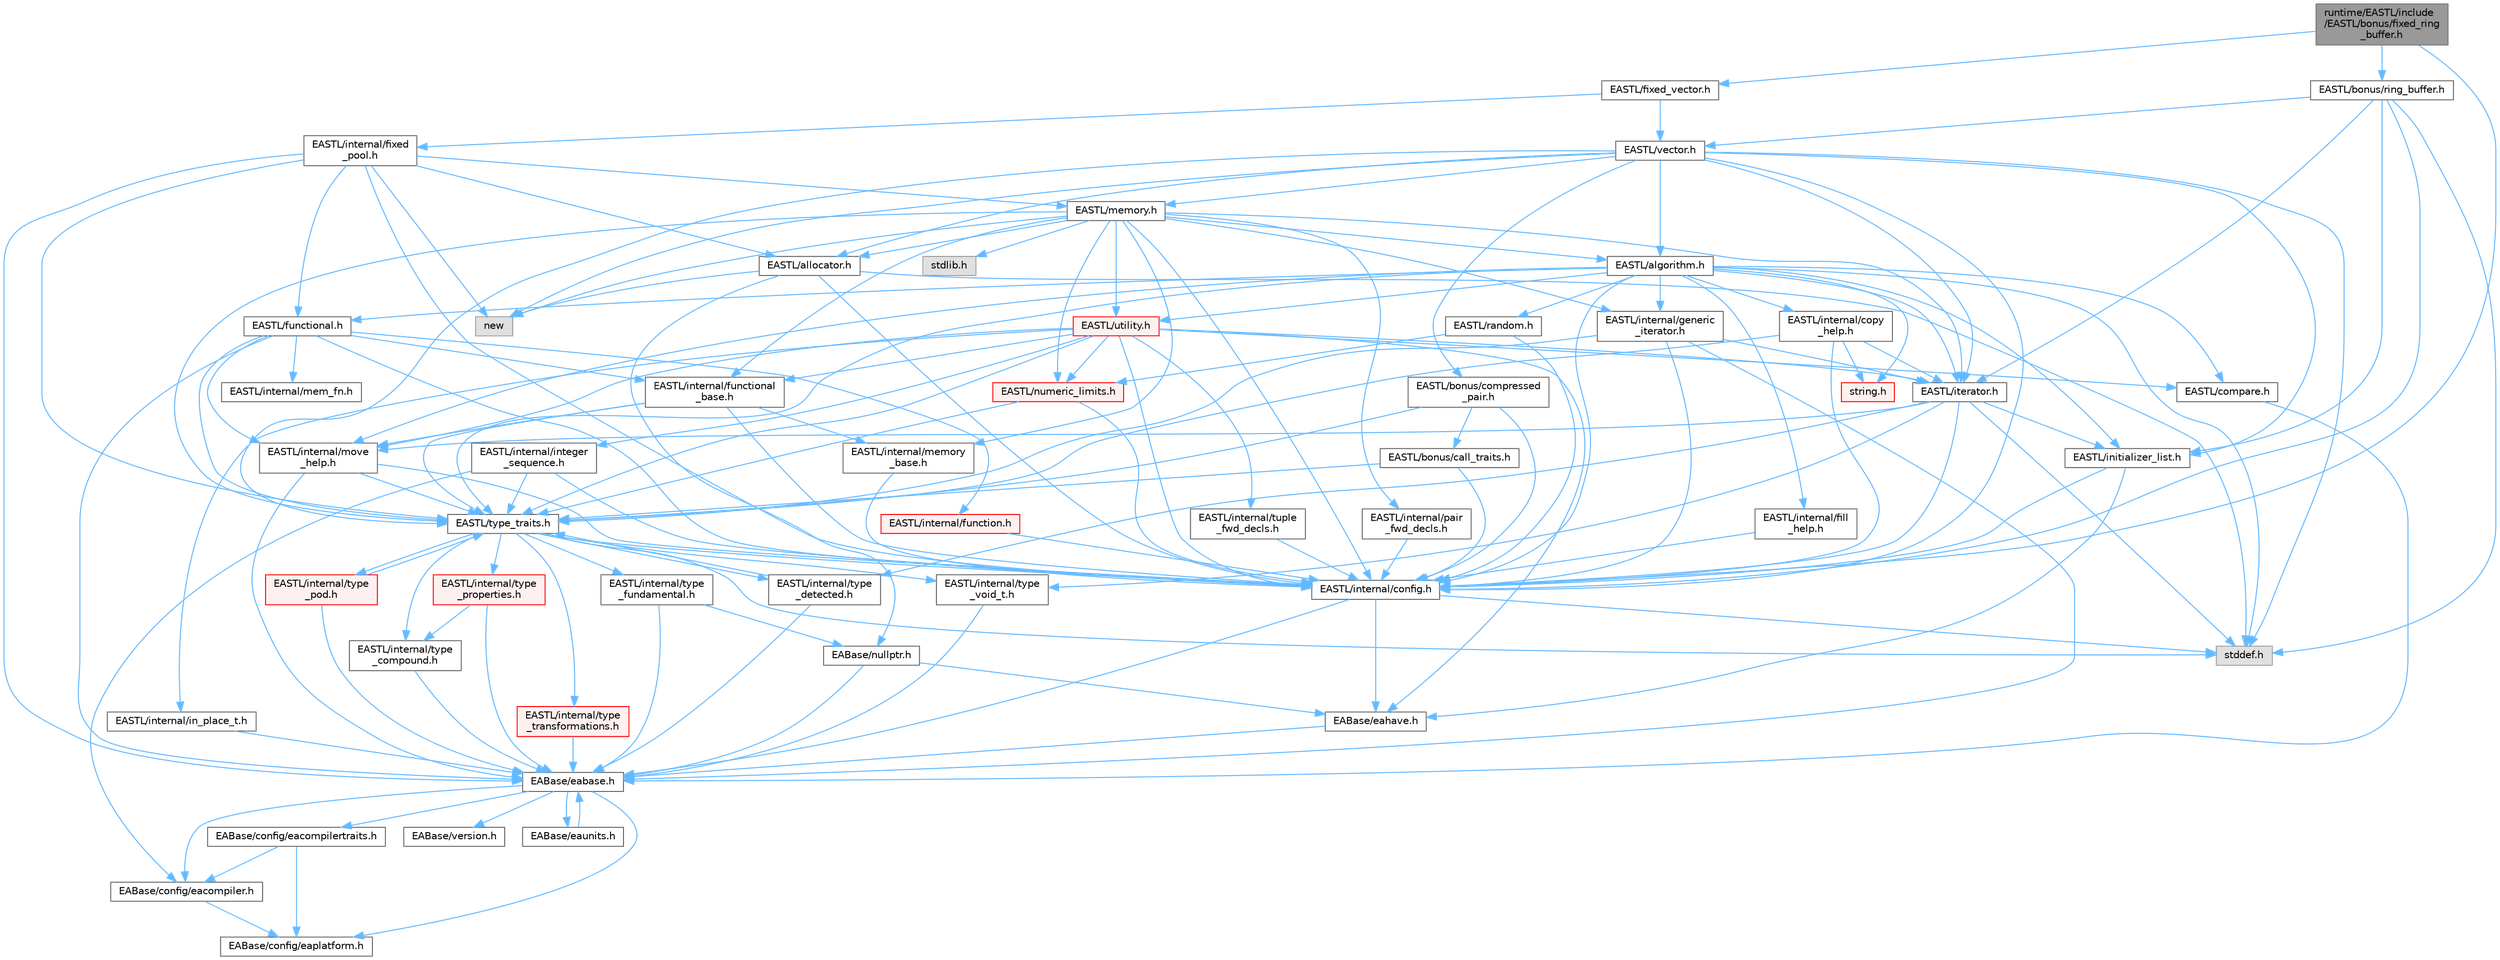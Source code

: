 digraph "runtime/EASTL/include/EASTL/bonus/fixed_ring_buffer.h"
{
 // LATEX_PDF_SIZE
  bgcolor="transparent";
  edge [fontname=Helvetica,fontsize=10,labelfontname=Helvetica,labelfontsize=10];
  node [fontname=Helvetica,fontsize=10,shape=box,height=0.2,width=0.4];
  Node1 [id="Node000001",label="runtime/EASTL/include\l/EASTL/bonus/fixed_ring\l_buffer.h",height=0.2,width=0.4,color="gray40", fillcolor="grey60", style="filled", fontcolor="black",tooltip=" "];
  Node1 -> Node2 [id="edge154_Node000001_Node000002",color="steelblue1",style="solid",tooltip=" "];
  Node2 [id="Node000002",label="EASTL/internal/config.h",height=0.2,width=0.4,color="grey40", fillcolor="white", style="filled",URL="$config_8h.html",tooltip=" "];
  Node2 -> Node3 [id="edge155_Node000002_Node000003",color="steelblue1",style="solid",tooltip=" "];
  Node3 [id="Node000003",label="EABase/eabase.h",height=0.2,width=0.4,color="grey40", fillcolor="white", style="filled",URL="$eabase_8h.html",tooltip=" "];
  Node3 -> Node4 [id="edge156_Node000003_Node000004",color="steelblue1",style="solid",tooltip=" "];
  Node4 [id="Node000004",label="EABase/config/eacompiler.h",height=0.2,width=0.4,color="grey40", fillcolor="white", style="filled",URL="$eacompiler_8h.html",tooltip=" "];
  Node4 -> Node5 [id="edge157_Node000004_Node000005",color="steelblue1",style="solid",tooltip=" "];
  Node5 [id="Node000005",label="EABase/config/eaplatform.h",height=0.2,width=0.4,color="grey40", fillcolor="white", style="filled",URL="$eaplatform_8h.html",tooltip=" "];
  Node3 -> Node6 [id="edge158_Node000003_Node000006",color="steelblue1",style="solid",tooltip=" "];
  Node6 [id="Node000006",label="EABase/config/eacompilertraits.h",height=0.2,width=0.4,color="grey40", fillcolor="white", style="filled",URL="$eacompilertraits_8h.html",tooltip=" "];
  Node6 -> Node5 [id="edge159_Node000006_Node000005",color="steelblue1",style="solid",tooltip=" "];
  Node6 -> Node4 [id="edge160_Node000006_Node000004",color="steelblue1",style="solid",tooltip=" "];
  Node3 -> Node5 [id="edge161_Node000003_Node000005",color="steelblue1",style="solid",tooltip=" "];
  Node3 -> Node7 [id="edge162_Node000003_Node000007",color="steelblue1",style="solid",tooltip=" "];
  Node7 [id="Node000007",label="EABase/version.h",height=0.2,width=0.4,color="grey40", fillcolor="white", style="filled",URL="$_e_a_s_t_l_2packages_2_e_a_base_2include_2_common_2_e_a_base_2version_8h.html",tooltip=" "];
  Node3 -> Node8 [id="edge163_Node000003_Node000008",color="steelblue1",style="solid",tooltip=" "];
  Node8 [id="Node000008",label="EABase/eaunits.h",height=0.2,width=0.4,color="grey40", fillcolor="white", style="filled",URL="$eaunits_8h.html",tooltip=" "];
  Node8 -> Node3 [id="edge164_Node000008_Node000003",color="steelblue1",style="solid",tooltip=" "];
  Node2 -> Node9 [id="edge165_Node000002_Node000009",color="steelblue1",style="solid",tooltip=" "];
  Node9 [id="Node000009",label="EABase/eahave.h",height=0.2,width=0.4,color="grey40", fillcolor="white", style="filled",URL="$eahave_8h.html",tooltip=" "];
  Node9 -> Node3 [id="edge166_Node000009_Node000003",color="steelblue1",style="solid",tooltip=" "];
  Node2 -> Node10 [id="edge167_Node000002_Node000010",color="steelblue1",style="solid",tooltip=" "];
  Node10 [id="Node000010",label="stddef.h",height=0.2,width=0.4,color="grey60", fillcolor="#E0E0E0", style="filled",tooltip=" "];
  Node1 -> Node11 [id="edge168_Node000001_Node000011",color="steelblue1",style="solid",tooltip=" "];
  Node11 [id="Node000011",label="EASTL/fixed_vector.h",height=0.2,width=0.4,color="grey40", fillcolor="white", style="filled",URL="$fixed__vector_8h.html",tooltip=" "];
  Node11 -> Node12 [id="edge169_Node000011_Node000012",color="steelblue1",style="solid",tooltip=" "];
  Node12 [id="Node000012",label="EASTL/vector.h",height=0.2,width=0.4,color="grey40", fillcolor="white", style="filled",URL="$_e_a_s_t_l_2include_2_e_a_s_t_l_2vector_8h.html",tooltip=" "];
  Node12 -> Node13 [id="edge170_Node000012_Node000013",color="steelblue1",style="solid",tooltip=" "];
  Node13 [id="Node000013",label="EASTL/algorithm.h",height=0.2,width=0.4,color="grey40", fillcolor="white", style="filled",URL="$_e_a_s_t_l_2include_2_e_a_s_t_l_2algorithm_8h.html",tooltip=" "];
  Node13 -> Node2 [id="edge171_Node000013_Node000002",color="steelblue1",style="solid",tooltip=" "];
  Node13 -> Node14 [id="edge172_Node000013_Node000014",color="steelblue1",style="solid",tooltip=" "];
  Node14 [id="Node000014",label="EASTL/type_traits.h",height=0.2,width=0.4,color="grey40", fillcolor="white", style="filled",URL="$_e_a_s_t_l_2include_2_e_a_s_t_l_2type__traits_8h.html",tooltip=" "];
  Node14 -> Node2 [id="edge173_Node000014_Node000002",color="steelblue1",style="solid",tooltip=" "];
  Node14 -> Node10 [id="edge174_Node000014_Node000010",color="steelblue1",style="solid",tooltip=" "];
  Node14 -> Node15 [id="edge175_Node000014_Node000015",color="steelblue1",style="solid",tooltip=" "];
  Node15 [id="Node000015",label="EASTL/internal/type\l_fundamental.h",height=0.2,width=0.4,color="grey40", fillcolor="white", style="filled",URL="$type__fundamental_8h.html",tooltip=" "];
  Node15 -> Node3 [id="edge176_Node000015_Node000003",color="steelblue1",style="solid",tooltip=" "];
  Node15 -> Node16 [id="edge177_Node000015_Node000016",color="steelblue1",style="solid",tooltip=" "];
  Node16 [id="Node000016",label="EABase/nullptr.h",height=0.2,width=0.4,color="grey40", fillcolor="white", style="filled",URL="$nullptr_8h.html",tooltip=" "];
  Node16 -> Node3 [id="edge178_Node000016_Node000003",color="steelblue1",style="solid",tooltip=" "];
  Node16 -> Node9 [id="edge179_Node000016_Node000009",color="steelblue1",style="solid",tooltip=" "];
  Node14 -> Node17 [id="edge180_Node000014_Node000017",color="steelblue1",style="solid",tooltip=" "];
  Node17 [id="Node000017",label="EASTL/internal/type\l_transformations.h",height=0.2,width=0.4,color="red", fillcolor="#FFF0F0", style="filled",URL="$type__transformations_8h.html",tooltip=" "];
  Node17 -> Node3 [id="edge181_Node000017_Node000003",color="steelblue1",style="solid",tooltip=" "];
  Node14 -> Node19 [id="edge182_Node000014_Node000019",color="steelblue1",style="solid",tooltip=" "];
  Node19 [id="Node000019",label="EASTL/internal/type\l_void_t.h",height=0.2,width=0.4,color="grey40", fillcolor="white", style="filled",URL="$type__void__t_8h.html",tooltip=" "];
  Node19 -> Node3 [id="edge183_Node000019_Node000003",color="steelblue1",style="solid",tooltip=" "];
  Node14 -> Node20 [id="edge184_Node000014_Node000020",color="steelblue1",style="solid",tooltip=" "];
  Node20 [id="Node000020",label="EASTL/internal/type\l_properties.h",height=0.2,width=0.4,color="red", fillcolor="#FFF0F0", style="filled",URL="$type__properties_8h.html",tooltip=" "];
  Node20 -> Node3 [id="edge185_Node000020_Node000003",color="steelblue1",style="solid",tooltip=" "];
  Node20 -> Node21 [id="edge186_Node000020_Node000021",color="steelblue1",style="solid",tooltip=" "];
  Node21 [id="Node000021",label="EASTL/internal/type\l_compound.h",height=0.2,width=0.4,color="grey40", fillcolor="white", style="filled",URL="$type__compound_8h.html",tooltip=" "];
  Node21 -> Node3 [id="edge187_Node000021_Node000003",color="steelblue1",style="solid",tooltip=" "];
  Node14 -> Node21 [id="edge188_Node000014_Node000021",color="steelblue1",style="solid",tooltip=" "];
  Node14 -> Node22 [id="edge189_Node000014_Node000022",color="steelblue1",style="solid",tooltip=" "];
  Node22 [id="Node000022",label="EASTL/internal/type\l_pod.h",height=0.2,width=0.4,color="red", fillcolor="#FFF0F0", style="filled",URL="$type__pod_8h.html",tooltip=" "];
  Node22 -> Node3 [id="edge190_Node000022_Node000003",color="steelblue1",style="solid",tooltip=" "];
  Node22 -> Node14 [id="edge191_Node000022_Node000014",color="steelblue1",style="solid",tooltip=" "];
  Node14 -> Node23 [id="edge192_Node000014_Node000023",color="steelblue1",style="solid",tooltip=" "];
  Node23 [id="Node000023",label="EASTL/internal/type\l_detected.h",height=0.2,width=0.4,color="grey40", fillcolor="white", style="filled",URL="$type__detected_8h.html",tooltip=" "];
  Node23 -> Node3 [id="edge193_Node000023_Node000003",color="steelblue1",style="solid",tooltip=" "];
  Node23 -> Node14 [id="edge194_Node000023_Node000014",color="steelblue1",style="solid",tooltip=" "];
  Node13 -> Node24 [id="edge195_Node000013_Node000024",color="steelblue1",style="solid",tooltip=" "];
  Node24 [id="Node000024",label="EASTL/internal/move\l_help.h",height=0.2,width=0.4,color="grey40", fillcolor="white", style="filled",URL="$move__help_8h.html",tooltip=" "];
  Node24 -> Node3 [id="edge196_Node000024_Node000003",color="steelblue1",style="solid",tooltip=" "];
  Node24 -> Node2 [id="edge197_Node000024_Node000002",color="steelblue1",style="solid",tooltip=" "];
  Node24 -> Node14 [id="edge198_Node000024_Node000014",color="steelblue1",style="solid",tooltip=" "];
  Node13 -> Node25 [id="edge199_Node000013_Node000025",color="steelblue1",style="solid",tooltip=" "];
  Node25 [id="Node000025",label="EASTL/internal/copy\l_help.h",height=0.2,width=0.4,color="grey40", fillcolor="white", style="filled",URL="$copy__help_8h.html",tooltip=" "];
  Node25 -> Node2 [id="edge200_Node000025_Node000002",color="steelblue1",style="solid",tooltip=" "];
  Node25 -> Node14 [id="edge201_Node000025_Node000014",color="steelblue1",style="solid",tooltip=" "];
  Node25 -> Node26 [id="edge202_Node000025_Node000026",color="steelblue1",style="solid",tooltip=" "];
  Node26 [id="Node000026",label="EASTL/iterator.h",height=0.2,width=0.4,color="grey40", fillcolor="white", style="filled",URL="$_e_a_s_t_l_2include_2_e_a_s_t_l_2iterator_8h.html",tooltip=" "];
  Node26 -> Node2 [id="edge203_Node000026_Node000002",color="steelblue1",style="solid",tooltip=" "];
  Node26 -> Node24 [id="edge204_Node000026_Node000024",color="steelblue1",style="solid",tooltip=" "];
  Node26 -> Node23 [id="edge205_Node000026_Node000023",color="steelblue1",style="solid",tooltip=" "];
  Node26 -> Node19 [id="edge206_Node000026_Node000019",color="steelblue1",style="solid",tooltip=" "];
  Node26 -> Node27 [id="edge207_Node000026_Node000027",color="steelblue1",style="solid",tooltip=" "];
  Node27 [id="Node000027",label="EASTL/initializer_list.h",height=0.2,width=0.4,color="grey40", fillcolor="white", style="filled",URL="$initializer__list_8h.html",tooltip=" "];
  Node27 -> Node2 [id="edge208_Node000027_Node000002",color="steelblue1",style="solid",tooltip=" "];
  Node27 -> Node9 [id="edge209_Node000027_Node000009",color="steelblue1",style="solid",tooltip=" "];
  Node26 -> Node10 [id="edge210_Node000026_Node000010",color="steelblue1",style="solid",tooltip=" "];
  Node25 -> Node28 [id="edge211_Node000025_Node000028",color="steelblue1",style="solid",tooltip=" "];
  Node28 [id="Node000028",label="string.h",height=0.2,width=0.4,color="red", fillcolor="#FFF0F0", style="filled",URL="$string_8h.html",tooltip=" "];
  Node13 -> Node151 [id="edge212_Node000013_Node000151",color="steelblue1",style="solid",tooltip=" "];
  Node151 [id="Node000151",label="EASTL/internal/fill\l_help.h",height=0.2,width=0.4,color="grey40", fillcolor="white", style="filled",URL="$fill__help_8h.html",tooltip=" "];
  Node151 -> Node2 [id="edge213_Node000151_Node000002",color="steelblue1",style="solid",tooltip=" "];
  Node13 -> Node27 [id="edge214_Node000013_Node000027",color="steelblue1",style="solid",tooltip=" "];
  Node13 -> Node26 [id="edge215_Node000013_Node000026",color="steelblue1",style="solid",tooltip=" "];
  Node13 -> Node61 [id="edge216_Node000013_Node000061",color="steelblue1",style="solid",tooltip=" "];
  Node61 [id="Node000061",label="EASTL/functional.h",height=0.2,width=0.4,color="grey40", fillcolor="white", style="filled",URL="$_e_a_s_t_l_2include_2_e_a_s_t_l_2functional_8h.html",tooltip=" "];
  Node61 -> Node3 [id="edge217_Node000061_Node000003",color="steelblue1",style="solid",tooltip=" "];
  Node61 -> Node2 [id="edge218_Node000061_Node000002",color="steelblue1",style="solid",tooltip=" "];
  Node61 -> Node24 [id="edge219_Node000061_Node000024",color="steelblue1",style="solid",tooltip=" "];
  Node61 -> Node14 [id="edge220_Node000061_Node000014",color="steelblue1",style="solid",tooltip=" "];
  Node61 -> Node42 [id="edge221_Node000061_Node000042",color="steelblue1",style="solid",tooltip=" "];
  Node42 [id="Node000042",label="EASTL/internal/functional\l_base.h",height=0.2,width=0.4,color="grey40", fillcolor="white", style="filled",URL="$functional__base_8h.html",tooltip=" "];
  Node42 -> Node2 [id="edge222_Node000042_Node000002",color="steelblue1",style="solid",tooltip=" "];
  Node42 -> Node38 [id="edge223_Node000042_Node000038",color="steelblue1",style="solid",tooltip=" "];
  Node38 [id="Node000038",label="EASTL/internal/memory\l_base.h",height=0.2,width=0.4,color="grey40", fillcolor="white", style="filled",URL="$memory__base_8h.html",tooltip=" "];
  Node38 -> Node2 [id="edge224_Node000038_Node000002",color="steelblue1",style="solid",tooltip=" "];
  Node42 -> Node24 [id="edge225_Node000042_Node000024",color="steelblue1",style="solid",tooltip=" "];
  Node42 -> Node14 [id="edge226_Node000042_Node000014",color="steelblue1",style="solid",tooltip=" "];
  Node61 -> Node62 [id="edge227_Node000061_Node000062",color="steelblue1",style="solid",tooltip=" "];
  Node62 [id="Node000062",label="EASTL/internal/mem_fn.h",height=0.2,width=0.4,color="grey40", fillcolor="white", style="filled",URL="$mem__fn_8h.html",tooltip=" "];
  Node61 -> Node63 [id="edge228_Node000061_Node000063",color="steelblue1",style="solid",tooltip=" "];
  Node63 [id="Node000063",label="EASTL/internal/function.h",height=0.2,width=0.4,color="red", fillcolor="#FFF0F0", style="filled",URL="$_e_a_s_t_l_2include_2_e_a_s_t_l_2internal_2function_8h.html",tooltip=" "];
  Node63 -> Node2 [id="edge229_Node000063_Node000002",color="steelblue1",style="solid",tooltip=" "];
  Node13 -> Node45 [id="edge230_Node000013_Node000045",color="steelblue1",style="solid",tooltip=" "];
  Node45 [id="Node000045",label="EASTL/utility.h",height=0.2,width=0.4,color="red", fillcolor="#FFF0F0", style="filled",URL="$_e_a_s_t_l_2include_2_e_a_s_t_l_2utility_8h.html",tooltip=" "];
  Node45 -> Node2 [id="edge231_Node000045_Node000002",color="steelblue1",style="solid",tooltip=" "];
  Node45 -> Node14 [id="edge232_Node000045_Node000014",color="steelblue1",style="solid",tooltip=" "];
  Node45 -> Node26 [id="edge233_Node000045_Node000026",color="steelblue1",style="solid",tooltip=" "];
  Node45 -> Node46 [id="edge234_Node000045_Node000046",color="steelblue1",style="solid",tooltip=" "];
  Node46 [id="Node000046",label="EASTL/numeric_limits.h",height=0.2,width=0.4,color="red", fillcolor="#FFF0F0", style="filled",URL="$numeric__limits_8h.html",tooltip=" "];
  Node46 -> Node2 [id="edge235_Node000046_Node000002",color="steelblue1",style="solid",tooltip=" "];
  Node46 -> Node14 [id="edge236_Node000046_Node000014",color="steelblue1",style="solid",tooltip=" "];
  Node45 -> Node48 [id="edge237_Node000045_Node000048",color="steelblue1",style="solid",tooltip=" "];
  Node48 [id="Node000048",label="EASTL/compare.h",height=0.2,width=0.4,color="grey40", fillcolor="white", style="filled",URL="$compare_8h.html",tooltip=" "];
  Node48 -> Node3 [id="edge238_Node000048_Node000003",color="steelblue1",style="solid",tooltip=" "];
  Node45 -> Node42 [id="edge239_Node000045_Node000042",color="steelblue1",style="solid",tooltip=" "];
  Node45 -> Node24 [id="edge240_Node000045_Node000024",color="steelblue1",style="solid",tooltip=" "];
  Node45 -> Node9 [id="edge241_Node000045_Node000009",color="steelblue1",style="solid",tooltip=" "];
  Node45 -> Node49 [id="edge242_Node000045_Node000049",color="steelblue1",style="solid",tooltip=" "];
  Node49 [id="Node000049",label="EASTL/internal/integer\l_sequence.h",height=0.2,width=0.4,color="grey40", fillcolor="white", style="filled",URL="$integer__sequence_8h.html",tooltip=" "];
  Node49 -> Node4 [id="edge243_Node000049_Node000004",color="steelblue1",style="solid",tooltip=" "];
  Node49 -> Node2 [id="edge244_Node000049_Node000002",color="steelblue1",style="solid",tooltip=" "];
  Node49 -> Node14 [id="edge245_Node000049_Node000014",color="steelblue1",style="solid",tooltip=" "];
  Node45 -> Node50 [id="edge246_Node000045_Node000050",color="steelblue1",style="solid",tooltip=" "];
  Node50 [id="Node000050",label="EASTL/internal/tuple\l_fwd_decls.h",height=0.2,width=0.4,color="grey40", fillcolor="white", style="filled",URL="$tuple__fwd__decls_8h.html",tooltip=" "];
  Node50 -> Node2 [id="edge247_Node000050_Node000002",color="steelblue1",style="solid",tooltip=" "];
  Node45 -> Node51 [id="edge248_Node000045_Node000051",color="steelblue1",style="solid",tooltip=" "];
  Node51 [id="Node000051",label="EASTL/internal/in_place_t.h",height=0.2,width=0.4,color="grey40", fillcolor="white", style="filled",URL="$in__place__t_8h.html",tooltip=" "];
  Node51 -> Node3 [id="edge249_Node000051_Node000003",color="steelblue1",style="solid",tooltip=" "];
  Node13 -> Node40 [id="edge250_Node000013_Node000040",color="steelblue1",style="solid",tooltip=" "];
  Node40 [id="Node000040",label="EASTL/internal/generic\l_iterator.h",height=0.2,width=0.4,color="grey40", fillcolor="white", style="filled",URL="$generic__iterator_8h.html",tooltip=" "];
  Node40 -> Node3 [id="edge251_Node000040_Node000003",color="steelblue1",style="solid",tooltip=" "];
  Node40 -> Node2 [id="edge252_Node000040_Node000002",color="steelblue1",style="solid",tooltip=" "];
  Node40 -> Node26 [id="edge253_Node000040_Node000026",color="steelblue1",style="solid",tooltip=" "];
  Node40 -> Node14 [id="edge254_Node000040_Node000014",color="steelblue1",style="solid",tooltip=" "];
  Node13 -> Node152 [id="edge255_Node000013_Node000152",color="steelblue1",style="solid",tooltip=" "];
  Node152 [id="Node000152",label="EASTL/random.h",height=0.2,width=0.4,color="grey40", fillcolor="white", style="filled",URL="$random_8h.html",tooltip=" "];
  Node152 -> Node2 [id="edge256_Node000152_Node000002",color="steelblue1",style="solid",tooltip=" "];
  Node152 -> Node46 [id="edge257_Node000152_Node000046",color="steelblue1",style="solid",tooltip=" "];
  Node13 -> Node48 [id="edge258_Node000013_Node000048",color="steelblue1",style="solid",tooltip=" "];
  Node13 -> Node10 [id="edge259_Node000013_Node000010",color="steelblue1",style="solid",tooltip=" "];
  Node13 -> Node28 [id="edge260_Node000013_Node000028",color="steelblue1",style="solid",tooltip=" "];
  Node12 -> Node43 [id="edge261_Node000012_Node000043",color="steelblue1",style="solid",tooltip=" "];
  Node43 [id="Node000043",label="EASTL/allocator.h",height=0.2,width=0.4,color="grey40", fillcolor="white", style="filled",URL="$allocator_8h.html",tooltip=" "];
  Node43 -> Node2 [id="edge262_Node000043_Node000002",color="steelblue1",style="solid",tooltip=" "];
  Node43 -> Node16 [id="edge263_Node000043_Node000016",color="steelblue1",style="solid",tooltip=" "];
  Node43 -> Node10 [id="edge264_Node000043_Node000010",color="steelblue1",style="solid",tooltip=" "];
  Node43 -> Node44 [id="edge265_Node000043_Node000044",color="steelblue1",style="solid",tooltip=" "];
  Node44 [id="Node000044",label="new",height=0.2,width=0.4,color="grey60", fillcolor="#E0E0E0", style="filled",tooltip=" "];
  Node12 -> Node59 [id="edge266_Node000012_Node000059",color="steelblue1",style="solid",tooltip=" "];
  Node59 [id="Node000059",label="EASTL/bonus/compressed\l_pair.h",height=0.2,width=0.4,color="grey40", fillcolor="white", style="filled",URL="$compressed__pair_8h.html",tooltip=" "];
  Node59 -> Node2 [id="edge267_Node000059_Node000002",color="steelblue1",style="solid",tooltip=" "];
  Node59 -> Node14 [id="edge268_Node000059_Node000014",color="steelblue1",style="solid",tooltip=" "];
  Node59 -> Node60 [id="edge269_Node000059_Node000060",color="steelblue1",style="solid",tooltip=" "];
  Node60 [id="Node000060",label="EASTL/bonus/call_traits.h",height=0.2,width=0.4,color="grey40", fillcolor="white", style="filled",URL="$call__traits_8h.html",tooltip=" "];
  Node60 -> Node2 [id="edge270_Node000060_Node000002",color="steelblue1",style="solid",tooltip=" "];
  Node60 -> Node14 [id="edge271_Node000060_Node000014",color="steelblue1",style="solid",tooltip=" "];
  Node12 -> Node27 [id="edge272_Node000012_Node000027",color="steelblue1",style="solid",tooltip=" "];
  Node12 -> Node2 [id="edge273_Node000012_Node000002",color="steelblue1",style="solid",tooltip=" "];
  Node12 -> Node26 [id="edge274_Node000012_Node000026",color="steelblue1",style="solid",tooltip=" "];
  Node12 -> Node39 [id="edge275_Node000012_Node000039",color="steelblue1",style="solid",tooltip=" "];
  Node39 [id="Node000039",label="EASTL/memory.h",height=0.2,width=0.4,color="grey40", fillcolor="white", style="filled",URL="$_e_a_s_t_l_2include_2_e_a_s_t_l_2memory_8h.html",tooltip=" "];
  Node39 -> Node2 [id="edge276_Node000039_Node000002",color="steelblue1",style="solid",tooltip=" "];
  Node39 -> Node38 [id="edge277_Node000039_Node000038",color="steelblue1",style="solid",tooltip=" "];
  Node39 -> Node40 [id="edge278_Node000039_Node000040",color="steelblue1",style="solid",tooltip=" "];
  Node39 -> Node41 [id="edge279_Node000039_Node000041",color="steelblue1",style="solid",tooltip=" "];
  Node41 [id="Node000041",label="EASTL/internal/pair\l_fwd_decls.h",height=0.2,width=0.4,color="grey40", fillcolor="white", style="filled",URL="$pair__fwd__decls_8h.html",tooltip=" "];
  Node41 -> Node2 [id="edge280_Node000041_Node000002",color="steelblue1",style="solid",tooltip=" "];
  Node39 -> Node42 [id="edge281_Node000039_Node000042",color="steelblue1",style="solid",tooltip=" "];
  Node39 -> Node13 [id="edge282_Node000039_Node000013",color="steelblue1",style="solid",tooltip=" "];
  Node39 -> Node14 [id="edge283_Node000039_Node000014",color="steelblue1",style="solid",tooltip=" "];
  Node39 -> Node43 [id="edge284_Node000039_Node000043",color="steelblue1",style="solid",tooltip=" "];
  Node39 -> Node26 [id="edge285_Node000039_Node000026",color="steelblue1",style="solid",tooltip=" "];
  Node39 -> Node45 [id="edge286_Node000039_Node000045",color="steelblue1",style="solid",tooltip=" "];
  Node39 -> Node46 [id="edge287_Node000039_Node000046",color="steelblue1",style="solid",tooltip=" "];
  Node39 -> Node54 [id="edge288_Node000039_Node000054",color="steelblue1",style="solid",tooltip=" "];
  Node54 [id="Node000054",label="stdlib.h",height=0.2,width=0.4,color="grey60", fillcolor="#E0E0E0", style="filled",tooltip=" "];
  Node39 -> Node44 [id="edge289_Node000039_Node000044",color="steelblue1",style="solid",tooltip=" "];
  Node12 -> Node14 [id="edge290_Node000012_Node000014",color="steelblue1",style="solid",tooltip=" "];
  Node12 -> Node10 [id="edge291_Node000012_Node000010",color="steelblue1",style="solid",tooltip=" "];
  Node12 -> Node44 [id="edge292_Node000012_Node000044",color="steelblue1",style="solid",tooltip=" "];
  Node11 -> Node153 [id="edge293_Node000011_Node000153",color="steelblue1",style="solid",tooltip=" "];
  Node153 [id="Node000153",label="EASTL/internal/fixed\l_pool.h",height=0.2,width=0.4,color="grey40", fillcolor="white", style="filled",URL="$fixed__pool_8h.html",tooltip=" "];
  Node153 -> Node3 [id="edge294_Node000153_Node000003",color="steelblue1",style="solid",tooltip=" "];
  Node153 -> Node2 [id="edge295_Node000153_Node000002",color="steelblue1",style="solid",tooltip=" "];
  Node153 -> Node61 [id="edge296_Node000153_Node000061",color="steelblue1",style="solid",tooltip=" "];
  Node153 -> Node39 [id="edge297_Node000153_Node000039",color="steelblue1",style="solid",tooltip=" "];
  Node153 -> Node43 [id="edge298_Node000153_Node000043",color="steelblue1",style="solid",tooltip=" "];
  Node153 -> Node14 [id="edge299_Node000153_Node000014",color="steelblue1",style="solid",tooltip=" "];
  Node153 -> Node44 [id="edge300_Node000153_Node000044",color="steelblue1",style="solid",tooltip=" "];
  Node1 -> Node154 [id="edge301_Node000001_Node000154",color="steelblue1",style="solid",tooltip=" "];
  Node154 [id="Node000154",label="EASTL/bonus/ring_buffer.h",height=0.2,width=0.4,color="grey40", fillcolor="white", style="filled",URL="$_e_a_s_t_l_2include_2_e_a_s_t_l_2bonus_2ring__buffer_8h.html",tooltip=" "];
  Node154 -> Node2 [id="edge302_Node000154_Node000002",color="steelblue1",style="solid",tooltip=" "];
  Node154 -> Node26 [id="edge303_Node000154_Node000026",color="steelblue1",style="solid",tooltip=" "];
  Node154 -> Node12 [id="edge304_Node000154_Node000012",color="steelblue1",style="solid",tooltip=" "];
  Node154 -> Node27 [id="edge305_Node000154_Node000027",color="steelblue1",style="solid",tooltip=" "];
  Node154 -> Node10 [id="edge306_Node000154_Node000010",color="steelblue1",style="solid",tooltip=" "];
}
